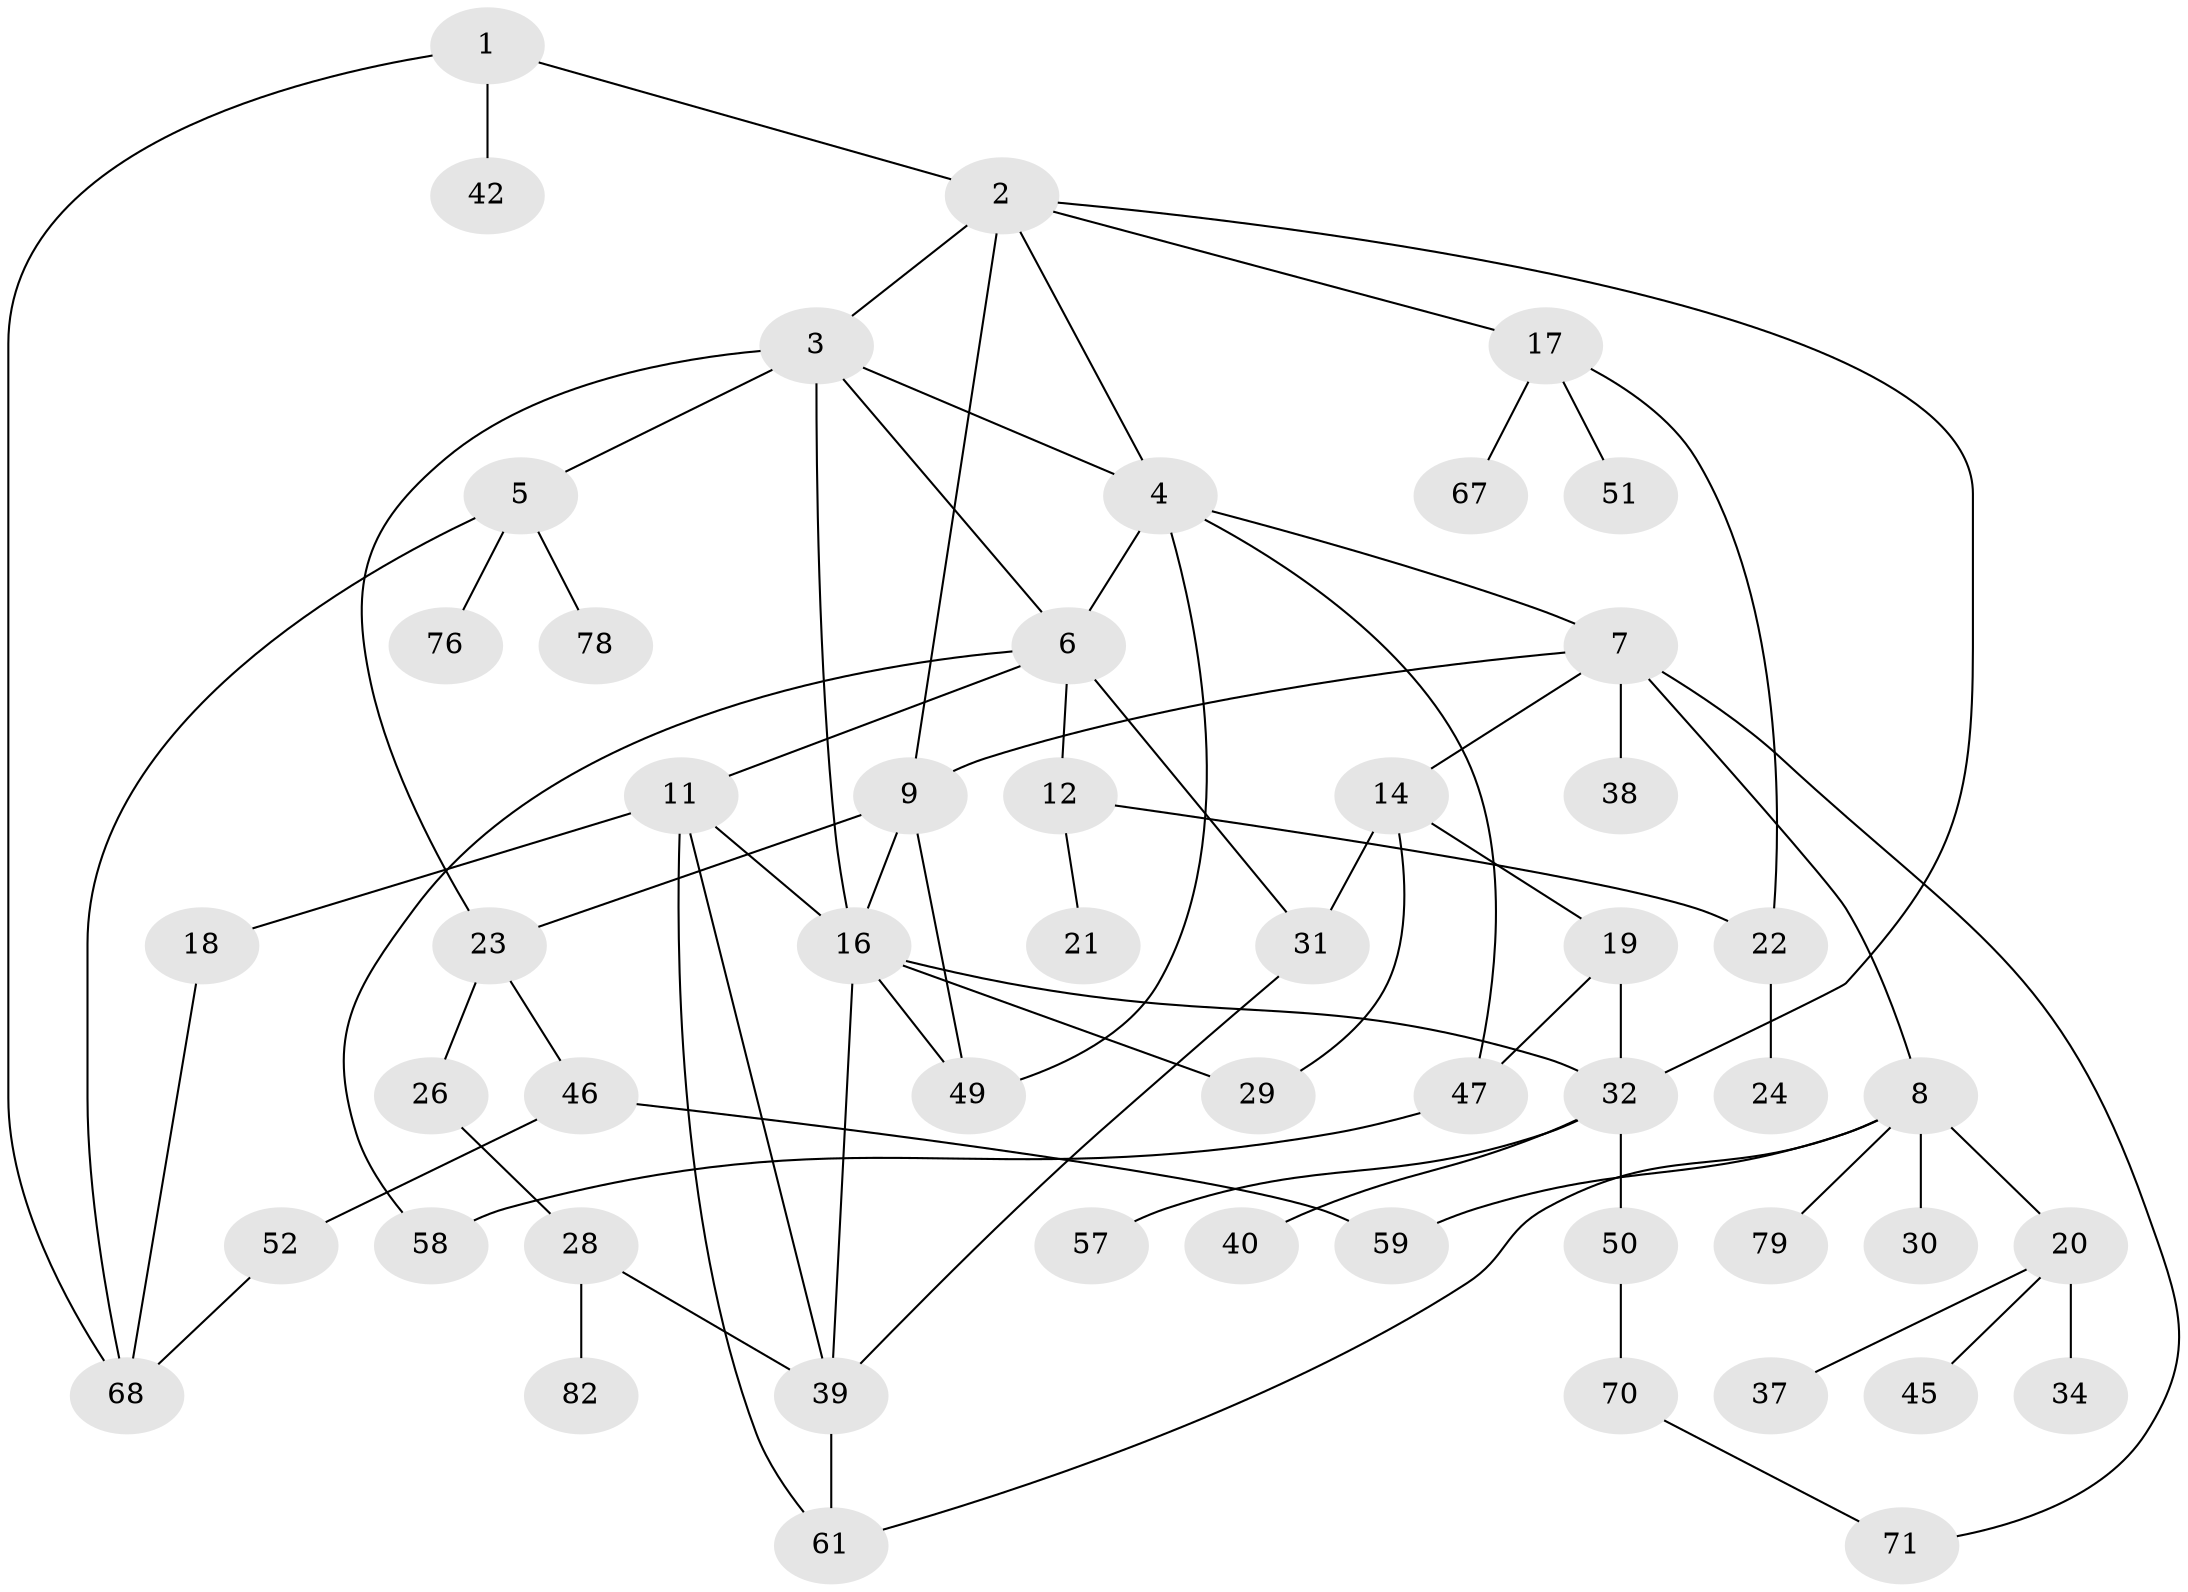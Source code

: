 // Generated by graph-tools (version 1.1) at 2025/23/03/03/25 07:23:35]
// undirected, 52 vertices, 76 edges
graph export_dot {
graph [start="1"]
  node [color=gray90,style=filled];
  1 [super="+63"];
  2 [super="+74"];
  3 [super="+15"];
  4 [super="+48"];
  5 [super="+55"];
  6 [super="+54"];
  7 [super="+64"];
  8 [super="+10"];
  9 [super="+25"];
  11 [super="+75"];
  12 [super="+13"];
  14 [super="+43"];
  16 [super="+44"];
  17 [super="+27"];
  18 [super="+35"];
  19;
  20 [super="+41"];
  21;
  22 [super="+36"];
  23 [super="+56"];
  24;
  26;
  28 [super="+73"];
  29;
  30;
  31 [super="+72"];
  32 [super="+33"];
  34;
  37 [super="+65"];
  38;
  39 [super="+62"];
  40;
  42;
  45;
  46;
  47 [super="+53"];
  49 [super="+77"];
  50 [super="+60"];
  51;
  52;
  57;
  58;
  59 [super="+80"];
  61 [super="+66"];
  67;
  68 [super="+69"];
  70;
  71 [super="+81"];
  76;
  78;
  79 [super="+83"];
  82;
  1 -- 2;
  1 -- 42;
  1 -- 68;
  2 -- 3;
  2 -- 17;
  2 -- 32;
  2 -- 9;
  2 -- 4;
  3 -- 4;
  3 -- 5;
  3 -- 6;
  3 -- 23;
  3 -- 16;
  4 -- 6;
  4 -- 7;
  4 -- 47;
  4 -- 49;
  5 -- 68;
  5 -- 76;
  5 -- 78;
  6 -- 11;
  6 -- 12;
  6 -- 31;
  6 -- 58;
  7 -- 8;
  7 -- 9;
  7 -- 14;
  7 -- 38;
  7 -- 71;
  8 -- 20;
  8 -- 79;
  8 -- 59;
  8 -- 61;
  8 -- 30;
  9 -- 23;
  9 -- 49;
  9 -- 16;
  11 -- 16;
  11 -- 18;
  11 -- 39;
  11 -- 61;
  12 -- 21;
  12 -- 22;
  14 -- 19;
  14 -- 29;
  14 -- 31;
  16 -- 39;
  16 -- 49;
  16 -- 29;
  16 -- 32;
  17 -- 22;
  17 -- 67;
  17 -- 51;
  18 -- 68;
  19 -- 47;
  19 -- 32;
  20 -- 34;
  20 -- 37;
  20 -- 45;
  22 -- 24;
  23 -- 26;
  23 -- 46;
  26 -- 28;
  28 -- 82;
  28 -- 39;
  31 -- 39;
  32 -- 57;
  32 -- 50;
  32 -- 40;
  39 -- 61;
  46 -- 52;
  46 -- 59;
  47 -- 58;
  50 -- 70;
  52 -- 68;
  70 -- 71;
}
